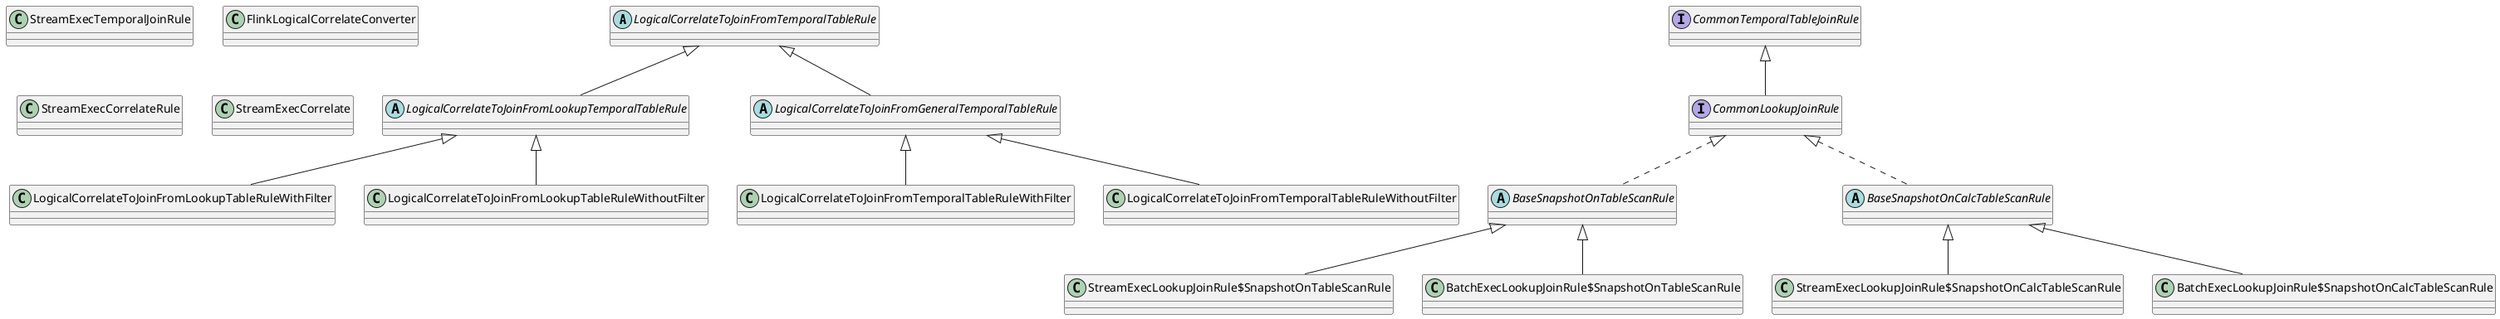 @startuml flink-correlate-to-join-rule-for-temporal-table

abstract class LogicalCorrelateToJoinFromTemporalTableRule {
}

abstract class LogicalCorrelateToJoinFromLookupTemporalTableRule extends LogicalCorrelateToJoinFromTemporalTableRule {
}

abstract class LogicalCorrelateToJoinFromGeneralTemporalTableRule extends LogicalCorrelateToJoinFromTemporalTableRule {
}

class LogicalCorrelateToJoinFromLookupTableRuleWithFilter extends LogicalCorrelateToJoinFromLookupTemporalTableRule {
}

class LogicalCorrelateToJoinFromLookupTableRuleWithoutFilter extends LogicalCorrelateToJoinFromLookupTemporalTableRule {
}

class LogicalCorrelateToJoinFromTemporalTableRuleWithFilter extends LogicalCorrelateToJoinFromGeneralTemporalTableRule {
}

class LogicalCorrelateToJoinFromTemporalTableRuleWithoutFilter extends LogicalCorrelateToJoinFromGeneralTemporalTableRule {
}


interface CommonTemporalTableJoinRule {
}

interface CommonLookupJoinRule extends CommonTemporalTableJoinRule {

}

abstract class BaseSnapshotOnTableScanRule implements CommonLookupJoinRule {
}

class StreamExecLookupJoinRule$SnapshotOnTableScanRule extends BaseSnapshotOnTableScanRule {
}

class BatchExecLookupJoinRule$SnapshotOnTableScanRule extends BaseSnapshotOnTableScanRule {
}

abstract class BaseSnapshotOnCalcTableScanRule implements CommonLookupJoinRule{
}

class StreamExecLookupJoinRule$SnapshotOnCalcTableScanRule extends BaseSnapshotOnCalcTableScanRule {
}

class BatchExecLookupJoinRule$SnapshotOnCalcTableScanRule extends BaseSnapshotOnCalcTableScanRule {
}

class StreamExecTemporalJoinRule {

}



' lateral join with udtf
class FlinkLogicalCorrelateConverter {
}

class StreamExecCorrelateRule {
}

class StreamExecCorrelate {
}
@enduml 
